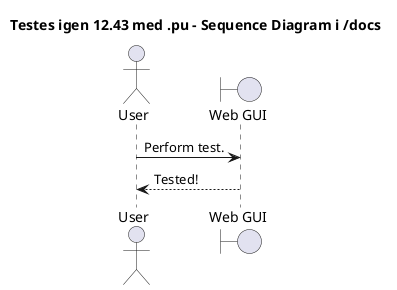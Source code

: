 @startuml

title "Testes igen 12.43 med .pu - Sequence Diagram i /docs"

actor User
boundary "Web GUI" as GUI

User -> GUI: Perform test.
GUI --> User: Tested!

@enduml
